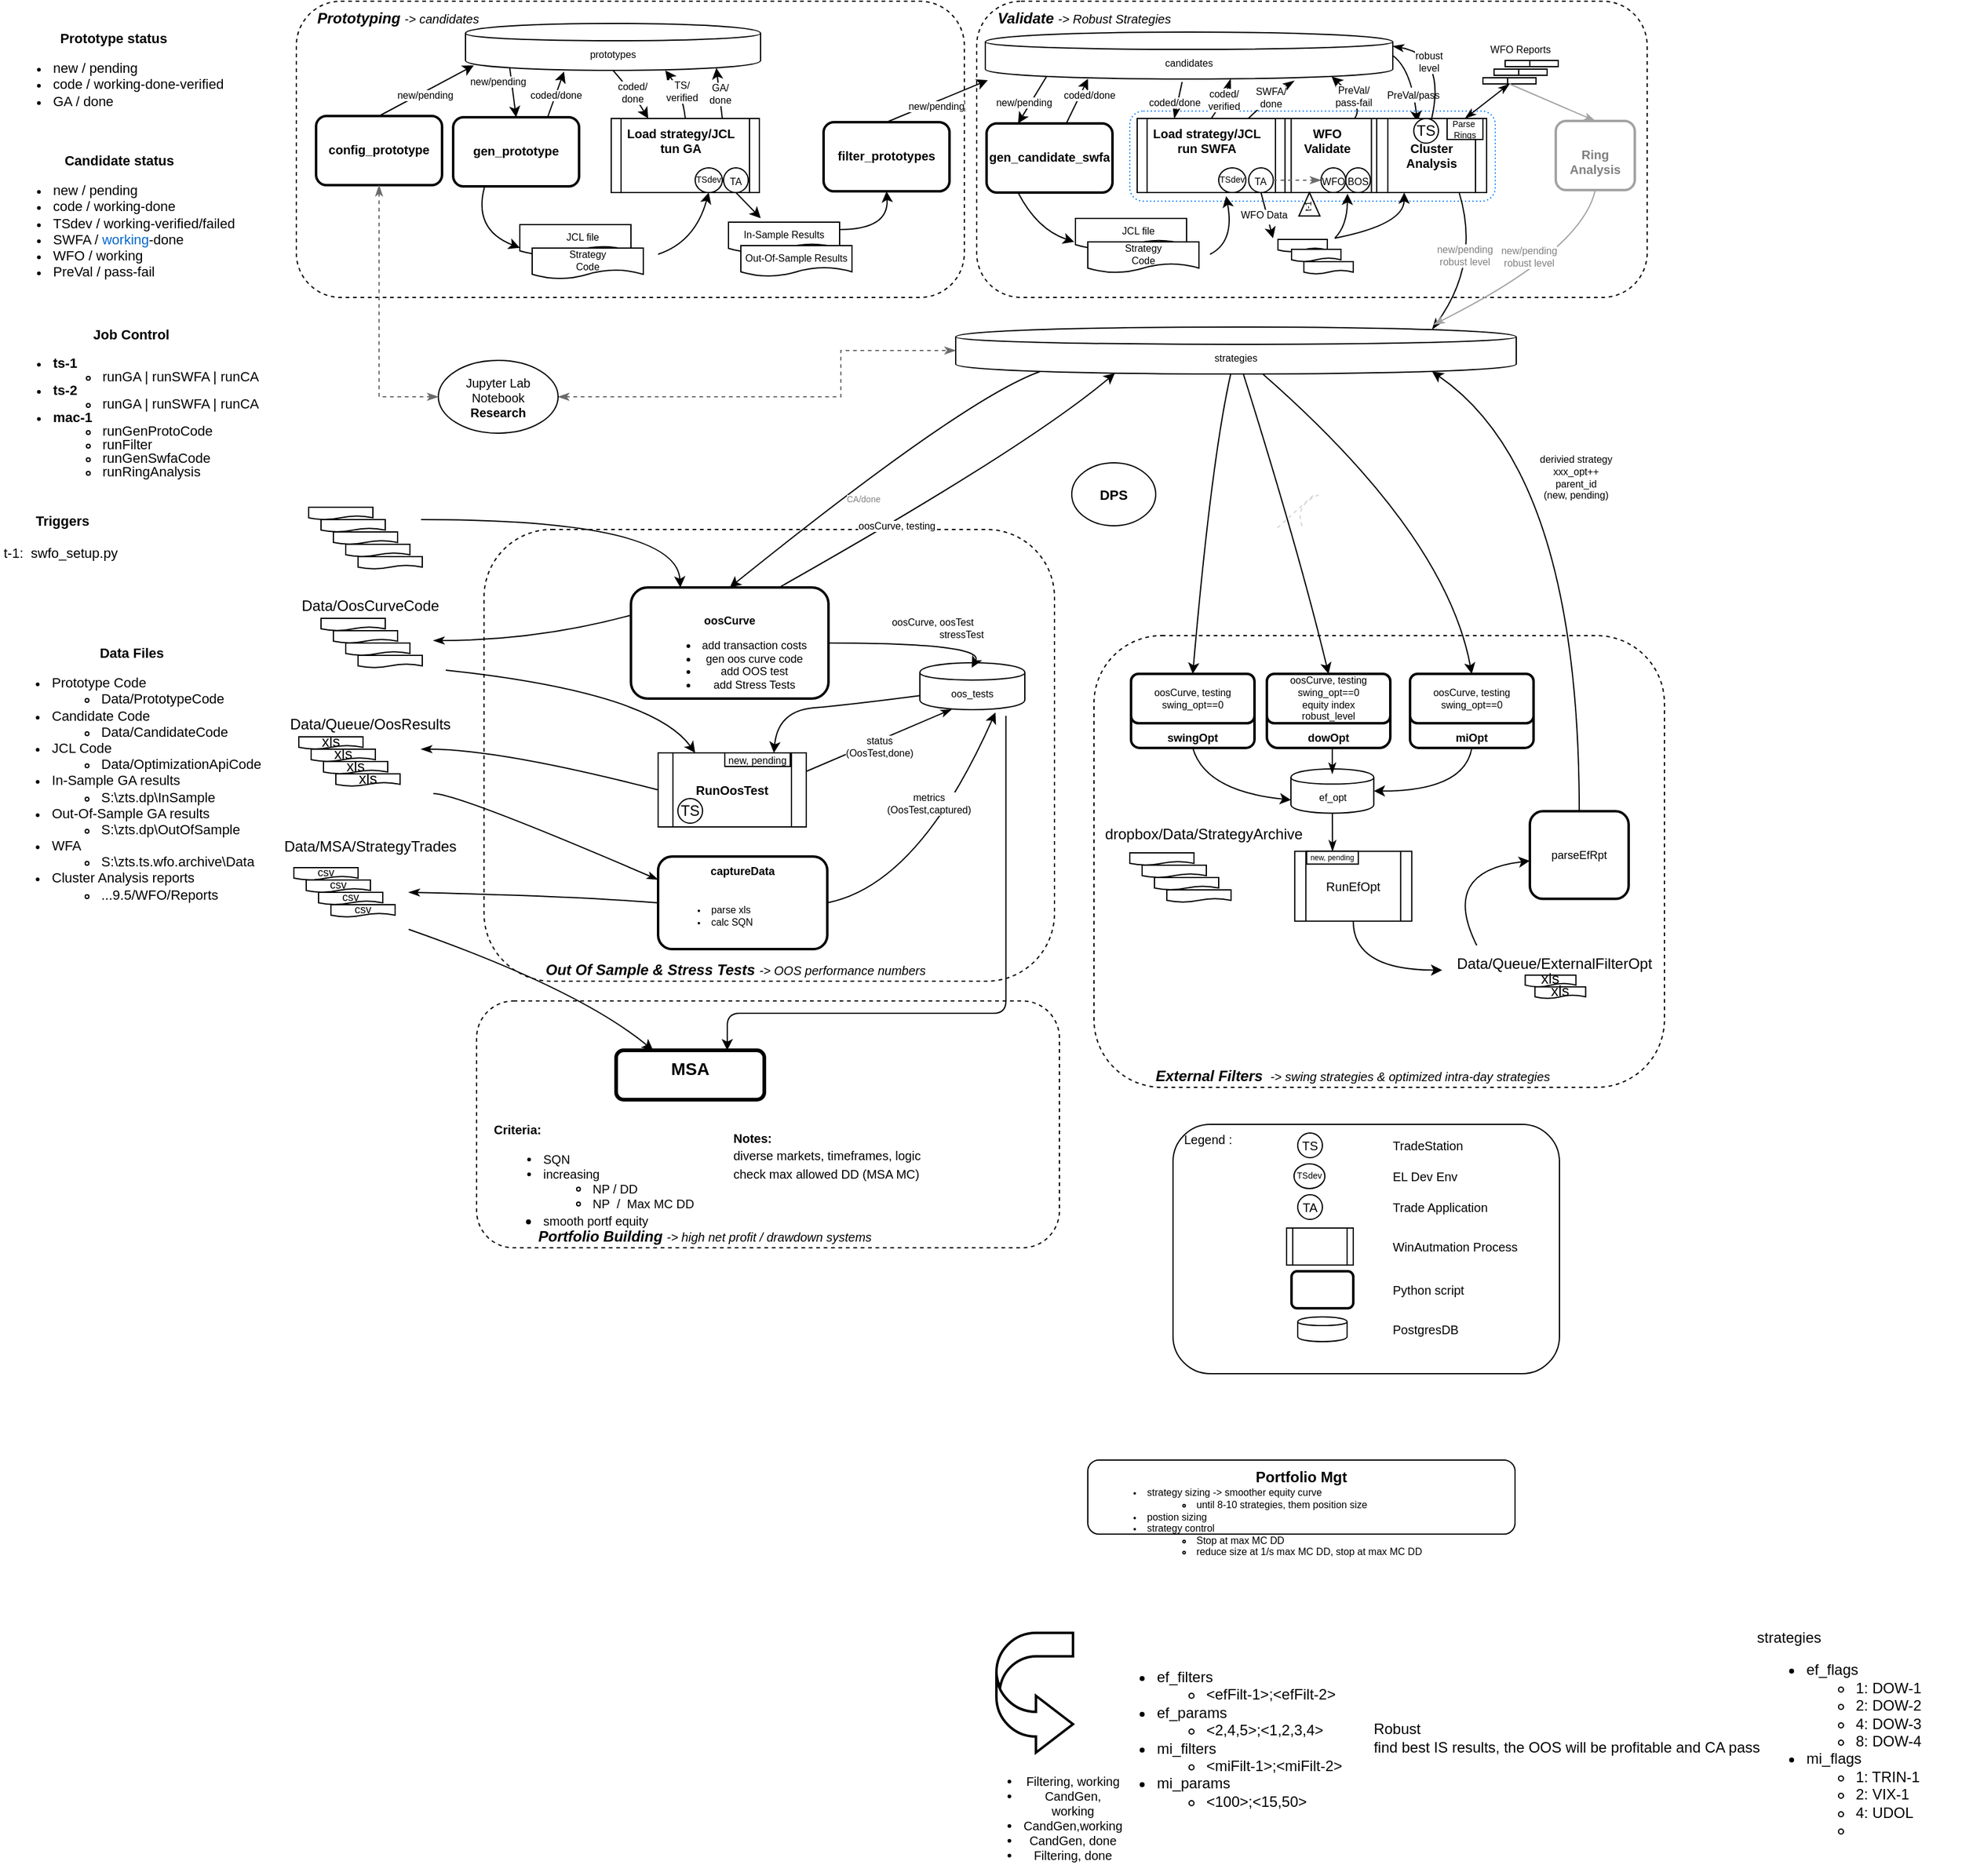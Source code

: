 <mxGraphModel dx="2149" dy="841" grid="1" gridSize="10" guides="1" tooltips="1" connect="1" arrows="1" fold="1" page="1" pageScale="1" pageWidth="1100" pageHeight="850" background="#ffffff"><root><mxCell id="0"/><mxCell id="1" parent="0"/><mxCell id="487" value="" style="rounded=1;whiteSpace=wrap;html=1;fontSize=7;align=center;fillColor=none;dashed=1;dashPattern=1 2;strokeColor=#007FFF;" parent="1" vertex="1"><mxGeometry x="674" y="97" width="296" height="73" as="geometry"/></mxCell><mxCell id="324" value="&lt;div style=&quot;text-align: left&quot;&gt;Validate &lt;span style=&quot;font-weight: normal&quot;&gt;&lt;font style=&quot;font-size: 10px&quot;&gt;-&amp;gt; Robust Strategies&lt;/font&gt;&lt;/span&gt;&lt;/div&gt;" style="rounded=1;whiteSpace=wrap;html=1;dashed=1;verticalAlign=top;align=left;spacingLeft=15;fontStyle=3;fillColor=none;" parent="1" vertex="1"><mxGeometry x="550" y="8" width="543" height="240" as="geometry"/></mxCell><mxCell id="342" value="Legend :" style="rounded=1;whiteSpace=wrap;html=1;fontSize=10;align=left;verticalAlign=top;spacingLeft=7;" parent="1" vertex="1"><mxGeometry x="709" y="918" width="313" height="202" as="geometry"/></mxCell><mxCell id="323" value="&lt;div style=&quot;text-align: left&quot;&gt;Prototyping &lt;span style=&quot;font-weight: normal&quot;&gt;&lt;font style=&quot;font-size: 10px&quot;&gt;-&amp;gt; candidates&lt;/font&gt;&lt;/span&gt;&lt;/div&gt;" style="rounded=1;whiteSpace=wrap;html=1;dashed=1;verticalAlign=top;align=left;spacingLeft=15;fontStyle=3" parent="1" vertex="1"><mxGeometry x="-1" y="8" width="541" height="240" as="geometry"/></mxCell><mxCell id="321" value="&lt;div style=&quot;text-align: left&quot;&gt;Portfolio Building &lt;span style=&quot;font-weight: normal&quot;&gt;&lt;font style=&quot;font-size: 10px&quot;&gt;-&amp;gt; high net profit / drawdown systems&lt;/font&gt;&lt;/span&gt;&lt;/div&gt;" style="rounded=1;whiteSpace=wrap;html=1;dashed=1;verticalAlign=bottom;align=left;spacingLeft=48;fontStyle=3" parent="1" vertex="1"><mxGeometry x="145" y="818" width="472" height="200" as="geometry"/></mxCell><mxCell id="320" value="&lt;div style=&quot;text-align: left&quot;&gt;Out Of Sample &amp;amp; Stress Tests &lt;span style=&quot;font-weight: normal&quot;&gt;&lt;font style=&quot;font-size: 10px&quot;&gt;-&amp;gt; OOS performance numbers&lt;/font&gt;&lt;/span&gt;&lt;/div&gt;" style="rounded=1;whiteSpace=wrap;html=1;dashed=1;verticalAlign=bottom;align=left;spacingLeft=48;fontStyle=3" parent="1" vertex="1"><mxGeometry x="151" y="436" width="462" height="366" as="geometry"/></mxCell><mxCell id="319" value="&lt;div style=&quot;text-align: left&quot;&gt;External Filters&amp;nbsp;&lt;span style=&quot;font-weight: normal&quot;&gt;&lt;font style=&quot;font-size: 10px&quot;&gt; -&amp;gt; swing strategies &amp;amp; optimized intra-day strategies&lt;/font&gt;&lt;/span&gt;&lt;/div&gt;" style="rounded=1;whiteSpace=wrap;html=1;dashed=1;verticalAlign=bottom;align=left;spacingLeft=48;fontStyle=3" parent="1" vertex="1"><mxGeometry x="645" y="522" width="462" height="366" as="geometry"/></mxCell><mxCell id="34" value="" style="curved=1;endArrow=classic;html=1;fontSize=10;verticalAlign=top;labelPosition=center;verticalLabelPosition=bottom;align=center;entryX=0;entryY=0;exitX=1;exitY=0.5;" parent="1" source="386" target="52" edge="1"><mxGeometry width="50" height="50" relative="1" as="geometry"><mxPoint x="1162" y="123" as="sourcePoint"/><mxPoint x="1232" y="253" as="targetPoint"/><Array as="points"><mxPoint x="902" y="63"/></Array></mxGeometry></mxCell><mxCell id="35" value="&lt;font style=&quot;font-size: 8px&quot;&gt;PreVal/pass&lt;/font&gt;" style="text;html=1;resizable=0;points=[];align=right;verticalAlign=bottom;labelBackgroundColor=#ffffff;fontSize=10;labelPosition=left;verticalLabelPosition=top;" parent="34" vertex="1" connectable="0"><mxGeometry x="-0.067" y="11" relative="1" as="geometry"><mxPoint x="11" y="19" as="offset"/></mxGeometry></mxCell><mxCell id="43" value="" style="shape=document;whiteSpace=wrap;html=1;boundedLbl=1;" parent="1" vertex="1"><mxGeometry x="9" y="418" width="52" height="10" as="geometry"/></mxCell><mxCell id="44" value="" style="shape=document;whiteSpace=wrap;html=1;boundedLbl=1;" parent="1" vertex="1"><mxGeometry x="19" y="428" width="52" height="10" as="geometry"/></mxCell><mxCell id="45" value="" style="shape=document;whiteSpace=wrap;html=1;boundedLbl=1;" parent="1" vertex="1"><mxGeometry x="29" y="438" width="52" height="10" as="geometry"/></mxCell><mxCell id="46" value="" style="shape=document;whiteSpace=wrap;html=1;boundedLbl=1;" parent="1" vertex="1"><mxGeometry x="39" y="448" width="52" height="10" as="geometry"/></mxCell><mxCell id="47" value="" style="shape=document;whiteSpace=wrap;html=1;boundedLbl=1;" parent="1" vertex="1"><mxGeometry x="49" y="458" width="52" height="10" as="geometry"/></mxCell><mxCell id="65" value="Data/OosCurveCode" style="text;html=1;strokeColor=none;fillColor=none;align=center;verticalAlign=middle;whiteSpace=wrap;rounded=0;" parent="1" vertex="1"><mxGeometry x="39" y="488" width="40" height="20" as="geometry"/></mxCell><mxCell id="66" value="" style="shape=document;whiteSpace=wrap;html=1;boundedLbl=1;" parent="1" vertex="1"><mxGeometry x="19" y="508" width="52" height="10" as="geometry"/></mxCell><mxCell id="67" value="" style="shape=document;whiteSpace=wrap;html=1;boundedLbl=1;" parent="1" vertex="1"><mxGeometry x="29" y="518" width="52" height="10" as="geometry"/></mxCell><mxCell id="68" value="" style="shape=document;whiteSpace=wrap;html=1;boundedLbl=1;" parent="1" vertex="1"><mxGeometry x="39" y="528" width="52" height="10" as="geometry"/></mxCell><mxCell id="69" value="" style="shape=document;whiteSpace=wrap;html=1;boundedLbl=1;" parent="1" vertex="1"><mxGeometry x="49" y="538" width="52" height="10" as="geometry"/></mxCell><mxCell id="72" value="" style="curved=1;endArrow=none;html=1;fontSize=9;entryX=0;entryY=0.25;startArrow=classicThin;startFill=1;endFill=0;" parent="1" target="477" edge="1"><mxGeometry width="50" height="50" relative="1" as="geometry"><mxPoint x="110" y="526" as="sourcePoint"/><mxPoint x="291.647" y="496.059" as="targetPoint"/><Array as="points"><mxPoint x="194" y="526"/></Array></mxGeometry></mxCell><mxCell id="79" value="&lt;b&gt;RunOosTest&lt;/b&gt;" style="shape=process;whiteSpace=wrap;html=1;fontSize=10;" parent="1" vertex="1"><mxGeometry x="292" y="617" width="120" height="60" as="geometry"/></mxCell><mxCell id="82" value="" style="curved=1;endArrow=classic;html=1;entryX=0.75;entryY=0;exitX=0;exitY=0.7;" parent="1" source="184" target="187" edge="1"><mxGeometry width="50" height="50" relative="1" as="geometry"><mxPoint x="301" y="670" as="sourcePoint"/><mxPoint x="223" y="694" as="targetPoint"/><Array as="points"><mxPoint x="447" y="578"/><mxPoint x="389" y="583"/></Array></mxGeometry></mxCell><mxCell id="83" value="" style="curved=1;endArrow=none;html=1;entryX=1;entryY=0.25;exitX=0.305;exitY=0.99;exitPerimeter=0;endFill=0;startArrow=classicThin;startFill=1;" parent="1" source="184" target="79" edge="1"><mxGeometry width="50" height="50" relative="1" as="geometry"><mxPoint x="249" y="571" as="sourcePoint"/><mxPoint x="385" y="670" as="targetPoint"/><Array as="points"/></mxGeometry></mxCell><mxCell id="85" value="status&lt;div&gt;(OosTest,done)&lt;/div&gt;" style="text;html=1;resizable=0;points=[];align=center;verticalAlign=middle;labelBackgroundColor=#ffffff;fontSize=8;" parent="83" vertex="1" connectable="0"><mxGeometry x="-0.024" y="12" relative="1" as="geometry"><mxPoint x="-6" y="-5" as="offset"/></mxGeometry></mxCell><mxCell id="86" value="Data/Queue/OosResults" style="text;html=1;strokeColor=none;fillColor=none;align=center;verticalAlign=middle;whiteSpace=wrap;rounded=0;" parent="1" vertex="1"><mxGeometry x="39" y="584" width="40" height="20" as="geometry"/></mxCell><mxCell id="87" value="xls" style="shape=document;whiteSpace=wrap;html=1;boundedLbl=1;" parent="1" vertex="1"><mxGeometry x="1" y="604" width="52" height="10" as="geometry"/></mxCell><mxCell id="88" value="xls" style="shape=document;whiteSpace=wrap;html=1;boundedLbl=1;" parent="1" vertex="1"><mxGeometry x="11" y="614" width="52" height="10" as="geometry"/></mxCell><mxCell id="89" value="xls" style="shape=document;whiteSpace=wrap;html=1;boundedLbl=1;" parent="1" vertex="1"><mxGeometry x="21" y="624" width="52" height="10" as="geometry"/></mxCell><mxCell id="90" value="xls" style="shape=document;whiteSpace=wrap;html=1;boundedLbl=1;" parent="1" vertex="1"><mxGeometry x="31" y="634" width="52" height="10" as="geometry"/></mxCell><mxCell id="94" value="" style="curved=1;endArrow=none;html=1;fontSize=9;startArrow=classicThin;startFill=1;endFill=0;entryX=0;entryY=0.5;" parent="1" target="79" edge="1"><mxGeometry width="50" height="50" relative="1" as="geometry"><mxPoint x="100" y="614" as="sourcePoint"/><mxPoint x="394" y="649" as="targetPoint"/><Array as="points"><mxPoint x="164" y="614"/></Array></mxGeometry></mxCell><mxCell id="95" value="&lt;b&gt;captureData&lt;/b&gt;" style="rounded=1;whiteSpace=wrap;html=1;fontSize=9;spacingLeft=0;strokeWidth=2;verticalAlign=top;" parent="1" vertex="1"><mxGeometry x="292" y="701" width="137" height="75" as="geometry"/></mxCell><mxCell id="96" value="Data/MSA/StrategyTrades" style="text;html=1;strokeColor=none;fillColor=none;align=center;verticalAlign=middle;whiteSpace=wrap;rounded=0;" parent="1" vertex="1"><mxGeometry x="39" y="683" width="40" height="20" as="geometry"/></mxCell><mxCell id="97" value="csv" style="shape=document;whiteSpace=wrap;html=1;boundedLbl=1;fontSize=9;" parent="1" vertex="1"><mxGeometry x="-3" y="710" width="52" height="10" as="geometry"/></mxCell><mxCell id="98" value="csv" style="shape=document;whiteSpace=wrap;html=1;boundedLbl=1;fontSize=9;" parent="1" vertex="1"><mxGeometry x="7" y="720" width="52" height="10" as="geometry"/></mxCell><mxCell id="99" value="csv" style="shape=document;whiteSpace=wrap;html=1;boundedLbl=1;fontSize=9;" parent="1" vertex="1"><mxGeometry x="17" y="730" width="52" height="10" as="geometry"/></mxCell><mxCell id="100" value="csv" style="shape=document;whiteSpace=wrap;html=1;boundedLbl=1;fontSize=9;" parent="1" vertex="1"><mxGeometry x="27" y="740" width="52" height="10" as="geometry"/></mxCell><mxCell id="101" value="" style="curved=1;endArrow=none;html=1;fontSize=9;entryX=0;entryY=0.5;startArrow=classicThin;startFill=1;endFill=0;" parent="1" target="95" edge="1"><mxGeometry width="50" height="50" relative="1" as="geometry"><mxPoint x="90" y="730" as="sourcePoint"/><mxPoint x="348" y="872" as="targetPoint"/><Array as="points"><mxPoint x="224" y="733"/></Array></mxGeometry></mxCell><mxCell id="102" value="" style="curved=1;endArrow=classicThin;html=1;fontSize=9;startArrow=none;startFill=0;endFill=1;entryX=0;entryY=0.25;" parent="1" target="95" edge="1"><mxGeometry width="50" height="50" relative="1" as="geometry"><mxPoint x="110" y="650" as="sourcePoint"/><mxPoint x="384" y="723" as="targetPoint"/><Array as="points"><mxPoint x="130" y="650"/></Array></mxGeometry></mxCell><mxCell id="103" value="" style="curved=1;endArrow=classic;html=1;entryX=0.72;entryY=1.06;exitX=1;exitY=0.5;entryPerimeter=0;" parent="1" source="95" target="184" edge="1"><mxGeometry width="50" height="50" relative="1" as="geometry"><mxPoint x="421" y="774" as="sourcePoint"/><mxPoint x="404" y="650" as="targetPoint"/><Array as="points"><mxPoint x="503" y="724"/></Array></mxGeometry></mxCell><mxCell id="104" value="metrics&lt;div&gt;(OosTest,captured)&lt;/div&gt;" style="text;html=1;resizable=0;points=[];align=center;verticalAlign=middle;labelBackgroundColor=#ffffff;fontSize=8;" parent="103" vertex="1" connectable="0"><mxGeometry x="-0.024" y="12" relative="1" as="geometry"><mxPoint x="4" y="-28" as="offset"/></mxGeometry></mxCell><mxCell id="118" value="" style="curved=1;endArrow=classic;html=1;fontSize=8;exitX=0.25;exitY=1;" parent="1" source="391" edge="1"><mxGeometry width="50" height="50" relative="1" as="geometry"><mxPoint x="681" y="162" as="sourcePoint"/><mxPoint x="629" y="203" as="targetPoint"/><Array as="points"><mxPoint x="599" y="193"/></Array></mxGeometry></mxCell><mxCell id="119" value="" style="curved=1;endArrow=classic;html=1;fontSize=8;entryX=0.5;entryY=1;" parent="1" edge="1"><mxGeometry width="50" height="50" relative="1" as="geometry"><mxPoint x="739" y="213" as="sourcePoint"/><mxPoint x="752" y="166" as="targetPoint"/><Array as="points"><mxPoint x="759" y="203"/></Array></mxGeometry></mxCell><mxCell id="157" value="&lt;ul&gt;&lt;li&gt;Filtering, working&lt;/li&gt;&lt;li&gt;CandGen, working&lt;/li&gt;&lt;li&gt;CandGen,working&lt;/li&gt;&lt;li&gt;CandGen, done&lt;/li&gt;&lt;li&gt;Filtering, done&lt;/li&gt;&lt;/ul&gt;" style="text;html=1;strokeColor=none;fillColor=none;align=center;verticalAlign=middle;whiteSpace=wrap;rounded=0;fontSize=10;" parent="1" vertex="1"><mxGeometry x="588" y="1470" width="40" height="20" as="geometry"/></mxCell><mxCell id="170" value="prototypes" style="shape=cylinder;whiteSpace=wrap;html=1;boundedLbl=1;labelBackgroundColor=none;fontSize=8;" parent="1" vertex="1"><mxGeometry x="136" y="26" width="239" height="38" as="geometry"/></mxCell><mxCell id="176" value="" style="curved=1;endArrow=classic;html=1;fontSize=8;exitX=0.15;exitY=0.95;entryX=0.5;entryY=0;exitPerimeter=0;" parent="1" source="460" target="477" edge="1"><mxGeometry width="50" height="50" relative="1" as="geometry"><mxPoint x="1068" y="441" as="sourcePoint"/><mxPoint x="368.118" y="474.882" as="targetPoint"/><Array as="points"><mxPoint x="540" y="330"/></Array></mxGeometry></mxCell><mxCell id="466" value="CA/done" style="text;html=1;resizable=0;points=[];align=center;verticalAlign=middle;labelBackgroundColor=#ffffff;fontSize=7;fontColor=#808080;spacingLeft=-29;" parent="176" vertex="1" connectable="0"><mxGeometry x="0.091" y="21" relative="1" as="geometry"><mxPoint as="offset"/></mxGeometry></mxCell><mxCell id="184" value="oos_tests" style="shape=cylinder;whiteSpace=wrap;html=1;boundedLbl=1;labelBackgroundColor=none;fontSize=8;" parent="1" vertex="1"><mxGeometry x="504" y="544" width="85" height="38" as="geometry"/></mxCell><mxCell id="185" value="" style="curved=1;endArrow=classic;html=1;fontSize=8;exitX=0.75;exitY=0;entryX=0.284;entryY=0.983;entryPerimeter=0;" parent="1" source="477" target="460" edge="1"><mxGeometry width="50" height="50" relative="1" as="geometry"><mxPoint x="405.765" y="474.882" as="sourcePoint"/><mxPoint x="967" y="567" as="targetPoint"/><Array as="points"><mxPoint x="590" y="370"/></Array></mxGeometry></mxCell><mxCell id="245" value="oosCurve, testing" style="text;html=1;resizable=0;points=[];align=center;verticalAlign=middle;labelBackgroundColor=#ffffff;fontSize=8;" parent="185" vertex="1" connectable="0"><mxGeometry x="-0.207" y="-4" relative="1" as="geometry"><mxPoint x="-19" y="9" as="offset"/></mxGeometry></mxCell><mxCell id="187" value="new, pending" style="rounded=0;whiteSpace=wrap;html=1;fontSize=8;" parent="1" vertex="1"><mxGeometry x="346" y="617" width="53" height="11" as="geometry"/></mxCell><mxCell id="211" value="" style="curved=1;endArrow=classic;html=1;entryX=0.25;entryY=0;" parent="1" target="477" edge="1"><mxGeometry width="50" height="50" relative="1" as="geometry"><mxPoint x="100" y="428" as="sourcePoint"/><mxPoint x="315.176" y="470.176" as="targetPoint"/><Array as="points"><mxPoint x="307" y="428"/></Array></mxGeometry></mxCell><mxCell id="212" value="MSA" style="rounded=1;whiteSpace=wrap;html=1;strokeWidth=3;fontStyle=1;fontSize=14;verticalAlign=top;" parent="1" vertex="1"><mxGeometry x="258" y="858" width="120" height="40" as="geometry"/></mxCell><mxCell id="213" value="" style="curved=1;endArrow=classic;html=1;fontSize=14;entryX=0.25;entryY=0;" parent="1" target="212" edge="1"><mxGeometry width="50" height="50" relative="1" as="geometry"><mxPoint x="90" y="760" as="sourcePoint"/><mxPoint x="267" y="758" as="targetPoint"/><Array as="points"><mxPoint x="227" y="808"/></Array></mxGeometry></mxCell><mxCell id="214" value="" style="edgeStyle=elbowEdgeStyle;elbow=vertical;endArrow=classic;html=1;fontSize=14;exitX=0.82;exitY=1.132;exitPerimeter=0;entryX=0.75;entryY=0;" parent="1" source="184" target="212" edge="1"><mxGeometry width="50" height="50" relative="1" as="geometry"><mxPoint x="377" y="808" as="sourcePoint"/><mxPoint x="427" y="758" as="targetPoint"/><Array as="points"><mxPoint x="467" y="828"/></Array></mxGeometry></mxCell><mxCell id="215" value="" style="shape=mxgraph.arrows.u_turn_right_arrow;whiteSpace=wrap;html=1;fillColor=#ffffff;strokeColor=#000000;strokeWidth=2;fontSize=14;" parent="1" vertex="1"><mxGeometry x="566" y="1330" width="62" height="97" as="geometry"/></mxCell><mxCell id="227" value="" style="group" parent="1" vertex="1" connectable="0"><mxGeometry x="827.263" y="761.004" width="64.737" height="56.584" as="geometry"/></mxCell><mxCell id="243" value="" style="curved=1;endArrow=classic;html=1;entryX=0.25;entryY=0;" parent="1" target="79" edge="1"><mxGeometry width="50" height="50" relative="1" as="geometry"><mxPoint x="120" y="550" as="sourcePoint"/><mxPoint x="287" y="628" as="targetPoint"/><Array as="points"><mxPoint x="287" y="568"/></Array></mxGeometry></mxCell><mxCell id="246" value="oosCurve, oosTest&lt;div&gt;&amp;nbsp; &amp;nbsp; &amp;nbsp; &amp;nbsp; &amp;nbsp; &amp;nbsp; &amp;nbsp; &amp;nbsp; &amp;nbsp; &amp;nbsp; &amp;nbsp;stressTest&lt;/div&gt;" style="curved=1;endArrow=classic;html=1;fontSize=8;entryX=0.5;entryY=0;exitX=1;exitY=0.5;" parent="1" source="477" edge="1"><mxGeometry x="0.115" y="12" width="50" height="50" relative="1" as="geometry"><mxPoint x="443.412" y="518.412" as="sourcePoint"/><mxPoint x="546" y="548" as="targetPoint"/><Array as="points"><mxPoint x="557" y="528"/></Array><mxPoint as="offset"/></mxGeometry></mxCell><mxCell id="251" value="" style="curved=1;endArrow=none;html=1;fontSize=8;dashed=1;endFill=0;strokeColor=#D6D6D6;entryX=1;entryY=0.3;exitX=0.5;exitY=1;" parent="1" edge="1"><mxGeometry width="50" height="50" relative="1" as="geometry"><mxPoint x="793.667" y="434.667" as="sourcePoint"/><mxPoint x="823" y="408" as="targetPoint"/><Array as="points"/></mxGeometry></mxCell><mxCell id="252" value="" style="curved=1;endArrow=none;html=1;fontSize=8;dashed=1;endFill=0;strokeColor=#D6D6D6;exitX=0.85;exitY=0.95;exitPerimeter=0;" parent="1" edge="1"><mxGeometry width="50" height="50" relative="1" as="geometry"><mxPoint x="813.667" y="433.333" as="sourcePoint"/><mxPoint x="827" y="408" as="targetPoint"/><Array as="points"><mxPoint x="807" y="416"/></Array></mxGeometry></mxCell><mxCell id="257" value="TS" style="ellipse;whiteSpace=wrap;html=1;aspect=fixed;" parent="1" vertex="1"><mxGeometry x="308" y="654" width="20" height="20" as="geometry"/></mxCell><mxCell id="258" value="strategies&lt;div&gt;&lt;ul&gt;&lt;li&gt;ef_flags&lt;/li&gt;&lt;ul&gt;&lt;li&gt;1: DOW-1&lt;/li&gt;&lt;li&gt;2: DOW-2&lt;/li&gt;&lt;li&gt;4: DOW-3&lt;/li&gt;&lt;li&gt;8: DOW-4&lt;/li&gt;&lt;/ul&gt;&lt;li&gt;mi_flags&lt;/li&gt;&lt;ul&gt;&lt;li&gt;1: TRIN-1&lt;/li&gt;&lt;li&gt;2: VIX-1&lt;/li&gt;&lt;li&gt;4: UDOL&lt;/li&gt;&lt;li&gt;&lt;br&gt;&lt;/li&gt;&lt;/ul&gt;&lt;/ul&gt;&lt;/div&gt;" style="text;html=1;strokeColor=none;fillColor=none;align=left;verticalAlign=top;whiteSpace=wrap;rounded=0;" parent="1" vertex="1"><mxGeometry x="1180" y="1320" width="167" height="150" as="geometry"/></mxCell><mxCell id="259" value="&lt;ul&gt;&lt;li&gt;ef_filters&lt;br&gt;&lt;/li&gt;&lt;ul&gt;&lt;li&gt;&amp;lt;efFilt-1&amp;gt;;&amp;lt;efFilt-2&amp;gt;&lt;br&gt;&lt;/li&gt;&lt;/ul&gt;&lt;li&gt;ef_params&lt;/li&gt;&lt;ul&gt;&lt;li&gt;&amp;lt;2,4,5&amp;gt;;&amp;lt;1,2,3,4&amp;gt;&lt;/li&gt;&lt;/ul&gt;&lt;li&gt;mi_filters&lt;/li&gt;&lt;ul&gt;&lt;li&gt;&amp;lt;miFilt-1&amp;gt;;&amp;lt;miFilt-2&amp;gt;&lt;/li&gt;&lt;/ul&gt;&lt;li&gt;mi_params&lt;/li&gt;&lt;ul&gt;&lt;li&gt;&amp;lt;100&amp;gt;;&amp;lt;15,50&amp;gt;&lt;/li&gt;&lt;/ul&gt;&lt;/ul&gt;" style="text;html=1;strokeColor=none;fillColor=none;align=left;verticalAlign=top;whiteSpace=wrap;rounded=0;" parent="1" vertex="1"><mxGeometry x="654" y="1340" width="200" height="150" as="geometry"/></mxCell><mxCell id="260" value="&lt;div style=&quot;text-align: left&quot;&gt;&lt;span&gt;Robust&lt;/span&gt;&lt;/div&gt;&lt;div style=&quot;text-align: left&quot;&gt;&lt;span&gt;find best IS results, the OOS will be profitable and CA pass&lt;/span&gt;&lt;/div&gt;" style="text;html=1;strokeColor=none;fillColor=none;align=center;verticalAlign=middle;whiteSpace=wrap;rounded=0;" parent="1" vertex="1"><mxGeometry x="850" y="1369" width="356" height="91" as="geometry"/></mxCell><mxCell id="284" value="&lt;font style=&quot;font-size: 8px&quot;&gt;robust&lt;/font&gt;&lt;div style=&quot;font-size: 8px&quot;&gt;&lt;font style=&quot;font-size: 8px&quot;&gt;level&lt;/font&gt;&lt;/div&gt;" style="curved=1;endArrow=classicThin;html=1;fontSize=10;exitX=0.5;exitY=0;endFill=1;entryX=1;entryY=0.3;spacingLeft=-26;" parent="1" source="31" target="386" edge="1"><mxGeometry width="50" height="50" relative="1" as="geometry"><mxPoint x="1252" y="233" as="sourcePoint"/><mxPoint x="1312" y="163" as="targetPoint"/><Array as="points"><mxPoint x="930" y="52"/></Array></mxGeometry></mxCell><mxCell id="285" value="" style="curved=1;endArrow=none;html=1;fontSize=10;exitX=0.85;exitY=0.05;endFill=0;entryX=0.75;entryY=1;exitPerimeter=0;startArrow=classicThin;startFill=1;" parent="1" source="460" target="31" edge="1"><mxGeometry width="50" height="50" relative="1" as="geometry"><mxPoint x="1218" y="262" as="sourcePoint"/><mxPoint x="1375" y="161" as="targetPoint"/><Array as="points"><mxPoint x="958" y="220"/></Array></mxGeometry></mxCell><mxCell id="463" value="&lt;font style=&quot;font-size: 8px&quot;&gt;new/pending&lt;/font&gt;&lt;div style=&quot;font-size: 8px&quot;&gt;&lt;font style=&quot;font-size: 8px&quot;&gt;robust level&lt;/font&gt;&lt;/div&gt;" style="text;html=1;resizable=0;points=[];align=center;verticalAlign=middle;labelBackgroundColor=#ffffff;fontSize=7;fontColor=#808080;" parent="285" vertex="1" connectable="0"><mxGeometry x="0.011" y="15" relative="1" as="geometry"><mxPoint as="offset"/></mxGeometry></mxCell><mxCell id="290" value="dowOpt" style="rounded=1;whiteSpace=wrap;html=1;fontSize=9;spacingLeft=0;strokeWidth=2;verticalAlign=bottom;labelBorderColor=none;fontStyle=1" parent="1" vertex="1"><mxGeometry x="785" y="553" width="100" height="60" as="geometry"/></mxCell><mxCell id="292" value="ef_opt" style="shape=cylinder;whiteSpace=wrap;html=1;boundedLbl=1;labelBackgroundColor=none;fontSize=8;" parent="1" vertex="1"><mxGeometry x="804.526" y="630" width="67.105" height="35.836" as="geometry"/></mxCell><mxCell id="293" value="" style="curved=1;endArrow=none;html=1;fontSize=8;exitX=0.5;exitY=0;entryX=0.5;entryY=1;endFill=0;startArrow=classicThin;startFill=1;" parent="1" source="295" target="292" edge="1"><mxGeometry width="50" height="50" relative="1" as="geometry"><mxPoint x="915.684" y="741.769" as="sourcePoint"/><mxPoint x="955.158" y="694.616" as="targetPoint"/><Array as="points"/></mxGeometry></mxCell><mxCell id="294" value="RunEfOpt" style="shape=process;whiteSpace=wrap;html=1;fontSize=10;" parent="1" vertex="1"><mxGeometry x="807.632" y="696.754" width="94.737" height="56.584" as="geometry"/></mxCell><mxCell id="295" value="new, pending" style="rounded=0;whiteSpace=wrap;html=1;fontSize=6;" parent="1" vertex="1"><mxGeometry x="817.263" y="696.754" width="41.842" height="10.374" as="geometry"/></mxCell><mxCell id="296" value="" style="curved=1;endArrow=classic;html=1;fontSize=8;exitX=0.5;exitY=1;" parent="1" source="294" edge="1"><mxGeometry width="50" height="50" relative="1" as="geometry"><mxPoint x="686.737" y="977.534" as="sourcePoint"/><mxPoint x="927" y="793" as="targetPoint"/><Array as="points"><mxPoint x="855" y="793"/></Array></mxGeometry></mxCell><mxCell id="297" value="Data/Queue/ExternalFilterOpt" style="text;html=1;strokeColor=none;fillColor=none;align=center;verticalAlign=middle;whiteSpace=wrap;rounded=0;" parent="1" vertex="1"><mxGeometry x="963" y="778.302" width="110" height="19" as="geometry"/></mxCell><mxCell id="298" value="xls" style="shape=document;whiteSpace=wrap;html=1;boundedLbl=1;" parent="1" vertex="1"><mxGeometry x="994.263" y="797.167" width="41.053" height="9.431" as="geometry"/></mxCell><mxCell id="299" value="xls" style="shape=document;whiteSpace=wrap;html=1;boundedLbl=1;" parent="1" vertex="1"><mxGeometry x="1002.158" y="806.598" width="41.053" height="9.431" as="geometry"/></mxCell><mxCell id="300" value="" style="curved=1;endArrow=classic;html=1;fontSize=8;" parent="1" target="301" edge="1"><mxGeometry width="50" height="50" relative="1" as="geometry"><mxPoint x="955" y="773" as="sourcePoint"/><mxPoint x="1082" y="750" as="targetPoint"/><Array as="points"><mxPoint x="925" y="713"/></Array></mxGeometry></mxCell><mxCell id="301" value="parseEfRpt" style="rounded=1;whiteSpace=wrap;html=1;fontSize=9;spacingLeft=0;strokeWidth=2;" parent="1" vertex="1"><mxGeometry x="998" y="664.302" width="80" height="71" as="geometry"/></mxCell><mxCell id="289" value="oosCurve, testing&lt;div&gt;swing_opt==0&lt;/div&gt;&lt;div&gt;equity index&lt;/div&gt;&lt;div&gt;robust_level&lt;/div&gt;" style="rounded=1;whiteSpace=wrap;html=1;fontSize=8;strokeWidth=2;" parent="1" vertex="1"><mxGeometry x="785" y="553" width="100" height="40" as="geometry"/></mxCell><mxCell id="302" value="miOpt" style="rounded=1;whiteSpace=wrap;html=1;fontSize=9;spacingLeft=0;strokeWidth=2;verticalAlign=bottom;labelBorderColor=none;fontStyle=1" parent="1" vertex="1"><mxGeometry x="901" y="567" width="100" height="46" as="geometry"/></mxCell><mxCell id="303" value="oosCurve, testing&lt;div&gt;swing_opt==0&lt;/div&gt;" style="rounded=1;whiteSpace=wrap;html=1;fontSize=8;strokeWidth=2;" parent="1" vertex="1"><mxGeometry x="901" y="553" width="100" height="40" as="geometry"/></mxCell><mxCell id="304" value="swingOpt" style="rounded=1;whiteSpace=wrap;html=1;fontSize=9;spacingLeft=0;strokeWidth=2;verticalAlign=bottom;labelBorderColor=none;fontStyle=1" parent="1" vertex="1"><mxGeometry x="675" y="567" width="100" height="46" as="geometry"/></mxCell><mxCell id="305" value="oosCurve, testing&lt;div&gt;swing_opt==0&lt;/div&gt;" style="rounded=1;whiteSpace=wrap;html=1;fontSize=8;strokeWidth=2;" parent="1" vertex="1"><mxGeometry x="675" y="553" width="100" height="40" as="geometry"/></mxCell><mxCell id="308" value="" style="curved=1;endArrow=classic;html=1;fontSize=8;exitX=0.5;exitY=1;entryX=0;entryY=0.7;" parent="1" source="304" target="292" edge="1"><mxGeometry width="50" height="50" relative="1" as="geometry"><mxPoint x="705" y="634" as="sourcePoint"/><mxPoint x="815" y="674" as="targetPoint"/><Array as="points"><mxPoint x="735" y="648"/></Array></mxGeometry></mxCell><mxCell id="309" value="" style="curved=1;endArrow=classic;html=1;fontSize=8;exitX=0.5;exitY=1;entryX=1;entryY=0.5;" parent="1" source="302" target="292" edge="1"><mxGeometry width="50" height="50" relative="1" as="geometry"><mxPoint x="1075" y="613" as="sourcePoint"/><mxPoint x="1154" y="655" as="targetPoint"/><Array as="points"><mxPoint x="945" y="648"/></Array></mxGeometry></mxCell><mxCell id="311" value="" style="curved=1;endArrow=none;html=1;fontSize=8;endFill=0;startArrow=classicThin;startFill=1;" parent="1" edge="1"><mxGeometry width="50" height="50" relative="1" as="geometry"><mxPoint x="838" y="634" as="sourcePoint"/><mxPoint x="838" y="613" as="targetPoint"/><Array as="points"/></mxGeometry></mxCell><mxCell id="314" value="" style="curved=1;endArrow=classic;html=1;fontSize=6;entryX=0.5;entryY=0;" parent="1" source="460" target="303" edge="1"><mxGeometry width="50" height="50" relative="1" as="geometry"><mxPoint x="1105" y="532" as="sourcePoint"/><mxPoint x="1365" y="582" as="targetPoint"/><Array as="points"><mxPoint x="930" y="440"/></Array></mxGeometry></mxCell><mxCell id="315" value="" style="curved=1;endArrow=classic;html=1;fontSize=6;entryX=0.5;entryY=0;" parent="1" source="460" target="289" edge="1"><mxGeometry width="50" height="50" relative="1" as="geometry"><mxPoint x="1211" y="487" as="sourcePoint"/><mxPoint x="1245" y="572" as="targetPoint"/><Array as="points"><mxPoint x="810" y="450"/></Array></mxGeometry></mxCell><mxCell id="316" value="" style="curved=1;endArrow=classic;html=1;fontSize=6;entryX=0.5;entryY=0;" parent="1" source="460" target="305" edge="1"><mxGeometry width="50" height="50" relative="1" as="geometry"><mxPoint x="1100" y="532" as="sourcePoint"/><mxPoint x="1160" y="592" as="targetPoint"/><Array as="points"><mxPoint x="740" y="380"/></Array></mxGeometry></mxCell><mxCell id="317" value="" style="curved=1;endArrow=classic;html=1;fontSize=6;exitX=0.5;exitY=0;entryX=0.85;entryY=0.95;entryPerimeter=0;" parent="1" source="301" target="460" edge="1"><mxGeometry width="50" height="50" relative="1" as="geometry"><mxPoint x="1457" y="497" as="sourcePoint"/><mxPoint x="1495" y="210" as="targetPoint"/><Array as="points"><mxPoint x="1038" y="390"/></Array></mxGeometry></mxCell><mxCell id="318" value="&lt;font style=&quot;font-size: 8px&quot;&gt;derivied strategy&lt;/font&gt;&lt;div style=&quot;font-size: 8px&quot;&gt;&lt;font style=&quot;font-size: 8px&quot;&gt;xxx_opt++&lt;/font&gt;&lt;/div&gt;&lt;div style=&quot;font-size: 8px&quot;&gt;&lt;font style=&quot;font-size: 8px&quot;&gt;parent_id&lt;/font&gt;&lt;/div&gt;&lt;div style=&quot;font-size: 8px&quot;&gt;&lt;font style=&quot;font-size: 8px&quot;&gt;(new, pending)&lt;/font&gt;&lt;/div&gt;" style="text;html=1;resizable=0;points=[];align=center;verticalAlign=middle;labelBackgroundColor=#ffffff;fontSize=6;" parent="317" vertex="1" connectable="0"><mxGeometry x="0.18" y="-10" relative="1" as="geometry"><mxPoint x="-13" y="-24" as="offset"/></mxGeometry></mxCell><mxCell id="332" value="TS" style="ellipse;whiteSpace=wrap;html=1;aspect=fixed;verticalAlign=middle;fontSize=10;" parent="1" vertex="1"><mxGeometry x="810" y="925" width="20" height="20" as="geometry"/></mxCell><mxCell id="333" value="" style="shape=process;whiteSpace=wrap;html=1;fontSize=10;" parent="1" vertex="1"><mxGeometry x="801" y="1002" width="54" height="30" as="geometry"/></mxCell><mxCell id="334" value="" style="rounded=1;whiteSpace=wrap;html=1;fontSize=9;spacingLeft=0;strokeWidth=2;" parent="1" vertex="1"><mxGeometry x="805" y="1037" width="50" height="30" as="geometry"/></mxCell><mxCell id="335" value="" style="shape=cylinder;whiteSpace=wrap;html=1;boundedLbl=1;labelBackgroundColor=none;fontSize=8;" parent="1" vertex="1"><mxGeometry x="810" y="1074" width="40" height="20" as="geometry"/></mxCell><mxCell id="336" value="TradeStation" style="text;html=1;strokeColor=none;fillColor=none;align=left;verticalAlign=middle;whiteSpace=wrap;rounded=0;fontSize=10;" parent="1" vertex="1"><mxGeometry x="885" y="925" width="40" height="20" as="geometry"/></mxCell><mxCell id="339" value="WinAutmation Process" style="text;html=1;strokeColor=none;fillColor=none;align=left;verticalAlign=middle;whiteSpace=wrap;rounded=0;fontSize=10;" parent="1" vertex="1"><mxGeometry x="885" y="1007" width="130" height="20" as="geometry"/></mxCell><mxCell id="340" value="Python script" style="text;html=1;strokeColor=none;fillColor=none;align=left;verticalAlign=middle;whiteSpace=wrap;rounded=0;fontSize=10;" parent="1" vertex="1"><mxGeometry x="885" y="1042" width="130" height="20" as="geometry"/></mxCell><mxCell id="341" value="PostgresDB" style="text;html=1;strokeColor=none;fillColor=none;align=left;verticalAlign=middle;whiteSpace=wrap;rounded=0;fontSize=10;" parent="1" vertex="1"><mxGeometry x="885" y="1074" width="130" height="20" as="geometry"/></mxCell><mxCell id="465" value="" style="edgeStyle=orthogonalEdgeStyle;rounded=0;html=1;dashed=1;startArrow=classicThin;startFill=1;endArrow=classicThin;endFill=1;jettySize=auto;orthogonalLoop=1;strokeColor=#6B6B6B;fontSize=7;fontColor=#808080;entryX=0;entryY=0.5;exitX=1;exitY=0.5;" parent="1" source="343" target="460" edge="1"><mxGeometry relative="1" as="geometry"><mxPoint x="1180.5" y="253" as="targetPoint"/><Array as="points"><mxPoint x="440" y="329"/><mxPoint x="440" y="291"/></Array></mxGeometry></mxCell><mxCell id="343" value="&lt;div style=&quot;text-align: center&quot;&gt;&lt;span&gt;Jupyter Lab&lt;/span&gt;&lt;/div&gt;&lt;div style=&quot;text-align: center&quot;&gt;Notebook&lt;/div&gt;&lt;div style=&quot;text-align: center&quot;&gt;&lt;b&gt;Research&lt;/b&gt;&lt;/div&gt;" style="ellipse;whiteSpace=wrap;html=1;rounded=1;fontSize=10;align=center;" parent="1" vertex="1"><mxGeometry x="114" y="299" width="97" height="59" as="geometry"/></mxCell><mxCell id="345" value="&lt;span style=&quot;font-size: 10px&quot;&gt;&lt;b&gt;Criteria:&lt;/b&gt;&lt;/span&gt;&lt;br&gt;&lt;ul&gt;&lt;li style=&quot;font-size: 10px&quot;&gt;SQN&lt;br style=&quot;font-size: 10px&quot;&gt;&lt;/li&gt;&lt;li style=&quot;font-size: 10px&quot;&gt;increasing&lt;/li&gt;&lt;ul style=&quot;font-size: 10px&quot;&gt;&lt;li style=&quot;font-size: 10px&quot;&gt;NP / DD&lt;/li&gt;&lt;li style=&quot;font-size: 10px&quot;&gt;NP&amp;nbsp; /&amp;nbsp; Max MC DD&lt;/li&gt;&lt;/ul&gt;&lt;li&gt;&lt;span style=&quot;font-size: 10px&quot;&gt;smooth portf equity&lt;/span&gt;&lt;/li&gt;&lt;/ul&gt;" style="text;html=1;strokeColor=none;fillColor=none;align=left;verticalAlign=top;whiteSpace=wrap;rounded=0;" parent="1" vertex="1"><mxGeometry x="157" y="908" width="190" height="90" as="geometry"/></mxCell><mxCell id="346" value="&lt;ul style=&quot;font-size: 8px&quot;&gt;&lt;li&gt;parse xls&lt;/li&gt;&lt;li&gt;calc SQN&lt;/li&gt;&lt;/ul&gt;" style="text;html=1;strokeColor=none;fillColor=none;align=left;verticalAlign=top;whiteSpace=wrap;rounded=0;" parent="1" vertex="1"><mxGeometry x="293" y="725" width="134" height="53" as="geometry"/></mxCell><mxCell id="347" value="&lt;div style=&quot;text-align: center&quot;&gt;&lt;b&gt;Portfolio Mgt&lt;/b&gt;&lt;/div&gt;" style="rounded=1;whiteSpace=wrap;html=1;align=center;verticalAlign=top;" parent="1" vertex="1"><mxGeometry x="640" y="1190" width="346" height="60" as="geometry"/></mxCell><mxCell id="348" value="&lt;ul style=&quot;font-size: 8px&quot;&gt;&lt;li&gt;strategy sizing -&amp;gt; smoother equity curve&lt;/li&gt;&lt;ul&gt;&lt;li&gt;until 8-10 strategies, them position size&lt;/li&gt;&lt;/ul&gt;&lt;li&gt;postion sizing&lt;/li&gt;&lt;li&gt;strategy control&lt;/li&gt;&lt;ul&gt;&lt;li&gt;Stop at max MC DD&lt;/li&gt;&lt;li&gt;reduce size at 1/s max MC DD, stop at max MC DD&lt;/li&gt;&lt;/ul&gt;&lt;/ul&gt;" style="text;html=1;strokeColor=none;fillColor=none;align=left;verticalAlign=bottom;whiteSpace=wrap;rounded=0;" parent="1" vertex="1"><mxGeometry x="646" y="1210" width="290" height="70" as="geometry"/></mxCell><mxCell id="349" value="&lt;span style=&quot;font-size: 10px&quot;&gt;&lt;b&gt;Notes:&lt;/b&gt;&lt;/span&gt;&lt;div&gt;&lt;span style=&quot;font-size: 10px&quot;&gt;diverse markets, timeframes, logic&lt;/span&gt;&lt;/div&gt;&lt;div&gt;&lt;span style=&quot;font-size: 10px&quot;&gt;check max allowed DD (MSA MC)&lt;/span&gt;&lt;/div&gt;" style="text;html=1;strokeColor=none;fillColor=none;align=left;verticalAlign=top;whiteSpace=wrap;rounded=0;" parent="1" vertex="1"><mxGeometry x="351" y="915" width="246" height="70" as="geometry"/></mxCell><mxCell id="350" value="&lt;div style=&quot;text-align: left&quot;&gt;&lt;span&gt;dropbox/Data/StrategyArchive&lt;/span&gt;&lt;br&gt;&lt;/div&gt;" style="text;html=1;strokeColor=none;fillColor=none;align=center;verticalAlign=middle;whiteSpace=wrap;rounded=0;" parent="1" vertex="1"><mxGeometry x="714" y="673" width="40" height="20" as="geometry"/></mxCell><mxCell id="351" value="" style="shape=document;whiteSpace=wrap;html=1;boundedLbl=1;" parent="1" vertex="1"><mxGeometry x="674" y="698" width="52" height="10" as="geometry"/></mxCell><mxCell id="352" value="" style="shape=document;whiteSpace=wrap;html=1;boundedLbl=1;" parent="1" vertex="1"><mxGeometry x="684" y="708" width="52" height="10" as="geometry"/></mxCell><mxCell id="353" value="" style="shape=document;whiteSpace=wrap;html=1;boundedLbl=1;" parent="1" vertex="1"><mxGeometry x="694" y="718" width="52" height="10" as="geometry"/></mxCell><mxCell id="354" value="" style="shape=document;whiteSpace=wrap;html=1;boundedLbl=1;" parent="1" vertex="1"><mxGeometry x="704" y="728" width="52" height="10" as="geometry"/></mxCell><mxCell id="355" value="&lt;b&gt;&lt;font style=&quot;font-size: 10px&quot;&gt;config_prototype&lt;/font&gt;&lt;/b&gt;" style="rounded=1;whiteSpace=wrap;html=1;fontSize=9;spacingLeft=0;strokeWidth=2;spacingTop=15;verticalAlign=top;" parent="1" vertex="1"><mxGeometry x="15" y="101" width="102" height="56" as="geometry"/></mxCell><mxCell id="356" value="&lt;b&gt;&lt;font style=&quot;font-size: 10px&quot;&gt;gen_prototype&lt;/font&gt;&lt;/b&gt;" style="rounded=1;whiteSpace=wrap;html=1;fontSize=9;spacingLeft=0;strokeWidth=2;spacingTop=15;verticalAlign=top;" parent="1" vertex="1"><mxGeometry x="126" y="102" width="102" height="56" as="geometry"/></mxCell><mxCell id="361" value="" style="group;direction=south;" parent="1" vertex="1" connectable="0"><mxGeometry x="250" y="172" width="100" height="100" as="geometry"/></mxCell><mxCell id="392" value="" style="group" parent="361" vertex="1" connectable="0"><mxGeometry x="-70" y="17" width="100" height="44" as="geometry"/></mxCell><mxCell id="362" value="" style="group" parent="392" vertex="1" connectable="0"><mxGeometry width="100" height="44" as="geometry"/></mxCell><mxCell id="357" value="" style="shape=document;whiteSpace=wrap;html=1;boundedLbl=1;" parent="362" vertex="1"><mxGeometry width="90" height="25" as="geometry"/></mxCell><mxCell id="358" value="JCL file" style="text;html=1;strokeColor=none;fillColor=none;align=center;verticalAlign=middle;whiteSpace=wrap;rounded=0;fontSize=8;" parent="362" vertex="1"><mxGeometry x="31" width="40" height="20" as="geometry"/></mxCell><mxCell id="359" value="" style="shape=document;whiteSpace=wrap;html=1;boundedLbl=1;" parent="362" vertex="1"><mxGeometry x="10" y="19" width="90" height="25" as="geometry"/></mxCell><mxCell id="360" value="Strategy Code" style="text;html=1;strokeColor=none;fillColor=none;align=center;verticalAlign=middle;whiteSpace=wrap;rounded=0;fontSize=8;" parent="362" vertex="1"><mxGeometry x="35" y="19" width="40" height="20" as="geometry"/></mxCell><mxCell id="364" value="&lt;b&gt;Load strategy/JCL&lt;/b&gt;&lt;div&gt;&lt;b&gt;tun GA&lt;/b&gt;&lt;/div&gt;" style="shape=process;whiteSpace=wrap;html=1;size=0.068;fontSize=10;spacing=2;spacingLeft=-7;verticalAlign=top;" parent="1" vertex="1"><mxGeometry x="254" y="103" width="120" height="60" as="geometry"/></mxCell><mxCell id="365" value="TSdev" style="ellipse;whiteSpace=wrap;html=1;aspect=fixed;fontSize=7;" parent="1" vertex="1"><mxGeometry x="322" y="143" width="22" height="20" as="geometry"/></mxCell><mxCell id="366" value="" style="curved=1;endArrow=classic;html=1;fontSize=8;exitX=0.25;exitY=1;entryX=0;entryY=0.75;" parent="1" source="356" target="357" edge="1"><mxGeometry width="50" height="50" relative="1" as="geometry"><mxPoint x="102" y="53" as="sourcePoint"/><mxPoint x="120" y="94" as="targetPoint"/><Array as="points"><mxPoint x="142" y="193"/></Array></mxGeometry></mxCell><mxCell id="368" value="" style="curved=1;endArrow=classic;html=1;fontSize=8;entryX=0.5;entryY=1;" parent="1" target="365" edge="1"><mxGeometry width="50" height="50" relative="1" as="geometry"><mxPoint x="292" y="213" as="sourcePoint"/><mxPoint x="132" y="271" as="targetPoint"/><Array as="points"><mxPoint x="322" y="203"/></Array></mxGeometry></mxCell><mxCell id="369" value="" style="curved=1;endArrow=classic;html=1;fontSize=8;exitX=0.5;exitY=0;entryX=0.028;entryY=0.895;entryPerimeter=0;" parent="1" source="355" target="170" edge="1"><mxGeometry width="50" height="50" relative="1" as="geometry"><mxPoint x="122" y="343" as="sourcePoint"/><mxPoint x="212" y="443" as="targetPoint"/><Array as="points"/></mxGeometry></mxCell><mxCell id="375" value="new/pending" style="text;html=1;resizable=0;points=[];align=center;verticalAlign=middle;labelBackgroundColor=#ffffff;fontSize=8;" parent="369" vertex="1" connectable="0"><mxGeometry x="0.02" y="-1" relative="1" as="geometry"><mxPoint x="-3" y="3" as="offset"/></mxGeometry></mxCell><mxCell id="370" value="new/pending" style="curved=1;endArrow=classic;html=1;fontSize=8;entryX=0.5;entryY=0;exitX=0.15;exitY=0.95;exitPerimeter=0;" parent="1" source="170" target="356" edge="1"><mxGeometry x="-0.52" y="-11" width="50" height="50" relative="1" as="geometry"><mxPoint x="132" y="543" as="sourcePoint"/><mxPoint x="150" y="363" as="targetPoint"/><Array as="points"/><mxPoint as="offset"/></mxGeometry></mxCell><mxCell id="372" value="&lt;div style=&quot;text-align: center&quot;&gt;&lt;b&gt;Prototype status&lt;/b&gt;&lt;/div&gt;&lt;div style=&quot;text-align: left&quot;&gt;&lt;ul&gt;&lt;li&gt;new / pending&lt;br&gt;&lt;/li&gt;&lt;li&gt;code / working-done-verified&lt;br&gt;&lt;/li&gt;&lt;li&gt;GA / done&lt;br&gt;&lt;/li&gt;&lt;/ul&gt;&lt;/div&gt;&lt;div&gt;&lt;br&gt;&lt;/div&gt;" style="text;html=1;strokeColor=none;fillColor=none;align=left;verticalAlign=top;whiteSpace=wrap;rounded=0;fontSize=11;" parent="1" vertex="1"><mxGeometry x="-240" y="25" width="241" height="85" as="geometry"/></mxCell><mxCell id="378" value="coded/done" style="curved=1;endArrow=classic;html=1;fontSize=8;exitX=0.75;exitY=0;entryX=0.334;entryY=1.027;entryPerimeter=0;" parent="1" source="356" target="170" edge="1"><mxGeometry width="50" height="50" relative="1" as="geometry"><mxPoint x="92" y="423" as="sourcePoint"/><mxPoint x="120" y="473" as="targetPoint"/><Array as="points"/></mxGeometry></mxCell><mxCell id="379" value="coded/&lt;div&gt;done&lt;/div&gt;" style="curved=1;endArrow=classic;html=1;fontSize=8;exitX=0.5;exitY=1;entryX=0.25;entryY=0;" parent="1" source="170" target="364" edge="1"><mxGeometry width="50" height="50" relative="1" as="geometry"><mxPoint x="192" y="453" as="sourcePoint"/><mxPoint x="220" y="503" as="targetPoint"/><Array as="points"><mxPoint x="272" y="83"/></Array></mxGeometry></mxCell><mxCell id="380" value="TS/&lt;div&gt;verified&lt;/div&gt;" style="curved=1;endArrow=classic;html=1;fontSize=8;exitX=0.5;exitY=0;entryX=0.677;entryY=1;entryPerimeter=0;" parent="1" source="364" target="170" edge="1"><mxGeometry width="50" height="50" relative="1" as="geometry"><mxPoint x="102" y="403" as="sourcePoint"/><mxPoint x="130" y="453" as="targetPoint"/><Array as="points"><mxPoint x="312" y="83"/></Array></mxGeometry></mxCell><mxCell id="381" value="GA/&lt;div&gt;done&lt;/div&gt;" style="curved=1;endArrow=classic;html=1;fontSize=8;exitX=0.75;exitY=0;entryX=0.85;entryY=0.95;entryPerimeter=0;" parent="1" source="364" target="170" edge="1"><mxGeometry width="50" height="50" relative="1" as="geometry"><mxPoint x="385" y="102" as="sourcePoint"/><mxPoint x="127" y="415" as="targetPoint"/><Array as="points"/></mxGeometry></mxCell><mxCell id="383" value="&lt;b&gt;&lt;font style=&quot;font-size: 10px&quot;&gt;filter_prototypes&lt;/font&gt;&lt;/b&gt;" style="rounded=1;whiteSpace=wrap;html=1;fontSize=9;spacingLeft=0;strokeWidth=2;spacingTop=15;verticalAlign=top;" parent="1" vertex="1"><mxGeometry x="426" y="106" width="102" height="56" as="geometry"/></mxCell><mxCell id="384" value="" style="curved=1;endArrow=classic;html=1;fontSize=8;entryX=0.5;entryY=1;" parent="1" target="383" edge="1"><mxGeometry width="50" height="50" relative="1" as="geometry"><mxPoint x="439" y="193" as="sourcePoint"/><mxPoint x="499" y="163" as="targetPoint"/><Array as="points"><mxPoint x="479" y="193"/></Array></mxGeometry></mxCell><mxCell id="386" value="candidates" style="shape=cylinder;whiteSpace=wrap;html=1;boundedLbl=1;labelBackgroundColor=none;fontSize=8;" parent="1" vertex="1"><mxGeometry x="557" y="33" width="330" height="38" as="geometry"/></mxCell><mxCell id="389" value="" style="curved=1;endArrow=classic;html=1;fontSize=8;exitX=0.5;exitY=0;" parent="1" source="383" edge="1"><mxGeometry width="50" height="50" relative="1" as="geometry"><mxPoint x="649" y="133" as="sourcePoint"/><mxPoint x="559" y="72" as="targetPoint"/><Array as="points"/></mxGeometry></mxCell><mxCell id="390" value="new/pending" style="text;html=1;resizable=0;points=[];align=center;verticalAlign=middle;labelBackgroundColor=#ffffff;fontSize=8;" parent="389" vertex="1" connectable="0"><mxGeometry x="0.02" y="-1" relative="1" as="geometry"><mxPoint x="-3" y="3" as="offset"/></mxGeometry></mxCell><mxCell id="391" value="&lt;b&gt;&lt;font style=&quot;font-size: 10px&quot;&gt;gen_candidate_swfa&lt;/font&gt;&lt;/b&gt;" style="rounded=1;whiteSpace=wrap;html=1;fontSize=9;spacingLeft=0;strokeWidth=2;spacingTop=15;verticalAlign=top;" parent="1" vertex="1"><mxGeometry x="558" y="107" width="102" height="56" as="geometry"/></mxCell><mxCell id="401" value="" style="group" parent="1" vertex="1" connectable="0"><mxGeometry x="630" y="184" width="100" height="44" as="geometry"/></mxCell><mxCell id="402" value="" style="group" parent="401" vertex="1" connectable="0"><mxGeometry width="100" height="44" as="geometry"/></mxCell><mxCell id="403" value="" style="shape=document;whiteSpace=wrap;html=1;boundedLbl=1;" parent="402" vertex="1"><mxGeometry width="90" height="25" as="geometry"/></mxCell><mxCell id="404" value="JCL file" style="text;html=1;strokeColor=none;fillColor=none;align=center;verticalAlign=middle;whiteSpace=wrap;rounded=0;fontSize=8;" parent="402" vertex="1"><mxGeometry x="31" width="40" height="20" as="geometry"/></mxCell><mxCell id="405" value="" style="shape=document;whiteSpace=wrap;html=1;boundedLbl=1;" parent="402" vertex="1"><mxGeometry x="10" y="19" width="90" height="25" as="geometry"/></mxCell><mxCell id="406" value="Strategy Code" style="text;html=1;strokeColor=none;fillColor=none;align=center;verticalAlign=middle;whiteSpace=wrap;rounded=0;fontSize=8;" parent="402" vertex="1"><mxGeometry x="35" y="19" width="40" height="20" as="geometry"/></mxCell><mxCell id="412" value="new/pending" style="curved=1;endArrow=classic;html=1;fontSize=8;entryX=0.25;entryY=0;exitX=0.15;exitY=0.95;exitPerimeter=0;" parent="1" source="386" target="391" edge="1"><mxGeometry x="0.233" y="-5" width="50" height="50" relative="1" as="geometry"><mxPoint x="559" y="73" as="sourcePoint"/><mxPoint x="576" y="109" as="targetPoint"/><Array as="points"/><mxPoint as="offset"/></mxGeometry></mxCell><mxCell id="414" value="&lt;div style=&quot;text-align: center&quot;&gt;&lt;b&gt;Candidate status&lt;/b&gt;&lt;/div&gt;&lt;div style=&quot;text-align: left&quot;&gt;&lt;ul&gt;&lt;li style=&quot;text-align: left&quot;&gt;new / pending&lt;br&gt;&lt;/li&gt;&lt;li&gt;code / working-done&lt;br&gt;&lt;/li&gt;&lt;li&gt;TSdev / working-verified/failed&lt;br&gt;&lt;/li&gt;&lt;li&gt;SWFA / &lt;font color=&quot;#0066cc&quot;&gt;working&lt;/font&gt;-done&lt;br&gt;&lt;/li&gt;&lt;li&gt;WFO / working&lt;/li&gt;&lt;li&gt;PreVal / pass-fail&lt;/li&gt;&lt;/ul&gt;&lt;/div&gt;&lt;div&gt;&lt;br&gt;&lt;/div&gt;" style="text;html=1;strokeColor=none;fillColor=none;align=left;verticalAlign=top;whiteSpace=wrap;rounded=0;fontSize=11;" parent="1" vertex="1"><mxGeometry x="-240" y="124" width="241" height="106" as="geometry"/></mxCell><mxCell id="415" value="coded/done" style="curved=1;endArrow=classic;html=1;fontSize=8;entryX=0.252;entryY=0.995;entryPerimeter=0;" parent="1" source="391" target="386" edge="1"><mxGeometry x="0.418" y="-7" width="50" height="50" relative="1" as="geometry"><mxPoint x="639" y="104" as="sourcePoint"/><mxPoint x="630" y="67" as="targetPoint"/><Array as="points"/><mxPoint as="offset"/></mxGeometry></mxCell><mxCell id="418" value="coded/done" style="curved=1;endArrow=classicThin;html=1;fontSize=8;exitX=0.483;exitY=1.063;exitPerimeter=0;entryX=0.25;entryY=0;endFill=1;" parent="1" source="386" target="409" edge="1"><mxGeometry x="0.154" y="-3" width="50" height="50" relative="1" as="geometry"><mxPoint x="661" y="68" as="sourcePoint"/><mxPoint x="702" y="93" as="targetPoint"/><Array as="points"/><mxPoint as="offset"/></mxGeometry></mxCell><mxCell id="419" value="coded/&lt;div&gt;verified&lt;/div&gt;" style="curved=1;endArrow=classicThin;html=1;fontSize=8;exitX=0.5;exitY=0;entryX=0.602;entryY=1;entryPerimeter=0;endFill=1;" parent="1" source="409" target="386" edge="1"><mxGeometry x="0.013" width="50" height="50" relative="1" as="geometry"><mxPoint x="753" y="108" as="sourcePoint"/><mxPoint x="728" y="70" as="targetPoint"/><Array as="points"><mxPoint x="750" y="89"/></Array><mxPoint as="offset"/></mxGeometry></mxCell><mxCell id="420" value="SWFA/&lt;div&gt;done&lt;/div&gt;" style="curved=1;endArrow=classicThin;html=1;fontSize=8;exitX=0.75;exitY=0;entryX=0.758;entryY=1.04;entryPerimeter=0;endFill=1;" parent="1" source="409" target="386" edge="1"><mxGeometry x="0.013" width="50" height="50" relative="1" as="geometry"><mxPoint x="800" y="106" as="sourcePoint"/><mxPoint x="847" y="181" as="targetPoint"/><Array as="points"><mxPoint x="791" y="83"/></Array><mxPoint as="offset"/></mxGeometry></mxCell><mxCell id="409" value="&lt;b&gt;Load strategy/JCL&lt;/b&gt;&lt;div&gt;&lt;b&gt;run SWFA&lt;/b&gt;&lt;/div&gt;" style="shape=process;whiteSpace=wrap;html=1;size=0.068;fontSize=10;spacing=2;spacingLeft=-7;verticalAlign=top;" parent="1" vertex="1"><mxGeometry x="680" y="103" width="120" height="60" as="geometry"/></mxCell><mxCell id="428" value="TSdev" style="ellipse;whiteSpace=wrap;html=1;aspect=fixed;fontSize=7;" parent="1" vertex="1"><mxGeometry x="746" y="143" width="22" height="20" as="geometry"/></mxCell><mxCell id="325" value="&lt;font style=&quot;font-size: 8px&quot;&gt;TA&lt;/font&gt;" style="ellipse;whiteSpace=wrap;html=1;aspect=fixed;" parent="1" vertex="1"><mxGeometry x="345" y="143" width="20" height="20" as="geometry"/></mxCell><mxCell id="439" value="" style="group" parent="1" vertex="1" connectable="0"><mxGeometry x="349" y="187" width="100" height="44" as="geometry"/></mxCell><mxCell id="385" value="" style="group" parent="439" vertex="1" connectable="0"><mxGeometry width="100" height="44" as="geometry"/></mxCell><mxCell id="115" value="" style="shape=document;whiteSpace=wrap;html=1;boundedLbl=1;" parent="385" vertex="1"><mxGeometry width="90" height="25" as="geometry"/></mxCell><mxCell id="106" value="In-Sample Results" style="text;html=1;strokeColor=none;fillColor=none;align=center;verticalAlign=middle;whiteSpace=wrap;rounded=0;fontSize=8;" parent="385" vertex="1"><mxGeometry width="90" height="20" as="geometry"/></mxCell><mxCell id="117" value="" style="shape=document;whiteSpace=wrap;html=1;boundedLbl=1;" parent="385" vertex="1"><mxGeometry x="10" y="19" width="90" height="25" as="geometry"/></mxCell><mxCell id="107" value="Out-Of-Sample Results" style="text;html=1;strokeColor=none;fillColor=none;align=center;verticalAlign=middle;whiteSpace=wrap;rounded=0;fontSize=8;" parent="385" vertex="1"><mxGeometry x="10" y="19" width="90" height="20" as="geometry"/></mxCell><mxCell id="408" value="&lt;font style=&quot;font-size: 8px&quot;&gt;TA&lt;/font&gt;" style="ellipse;whiteSpace=wrap;html=1;aspect=fixed;" parent="1" vertex="1"><mxGeometry x="770.266" y="143" width="20" height="20" as="geometry"/></mxCell><mxCell id="445" value="" style="group" parent="1" vertex="1" connectable="0"><mxGeometry x="816" y="177" width="146" height="60" as="geometry"/></mxCell><mxCell id="58" value="" style="curved=1;endArrow=classicThin;html=1;endFill=1;entryX=0.5;entryY=0;exitX=0.5;exitY=1;startArrow=classicThin;startFill=1;" parent="1" source="56" target="329" edge="1"><mxGeometry width="50" height="50" relative="1" as="geometry"><mxPoint x="1060" y="79" as="sourcePoint"/><mxPoint x="1070" y="114" as="targetPoint"/><Array as="points"/></mxGeometry></mxCell><mxCell id="454" value="" style="curved=1;endArrow=classic;html=1;fontSize=8;entryX=0.25;entryY=1;" parent="1" target="31" edge="1"><mxGeometry width="50" height="50" relative="1" as="geometry"><mxPoint x="840" y="200" as="sourcePoint"/><mxPoint x="1044" y="163" as="targetPoint"/><Array as="points"><mxPoint x="896" y="189"/></Array></mxGeometry></mxCell><mxCell id="150" value="" style="curved=1;endArrow=classic;html=1;fontSize=8;exitX=0.5;exitY=1;" parent="1" source="408" edge="1"><mxGeometry width="50" height="50" relative="1" as="geometry"><mxPoint x="908" y="271" as="sourcePoint"/><mxPoint x="790" y="200" as="targetPoint"/><Array as="points"><mxPoint x="790" y="200"/></Array></mxGeometry></mxCell><mxCell id="427" value="PreVal/&lt;div&gt;pass-fail&lt;/div&gt;" style="curved=1;endArrow=classic;html=1;fontSize=8;exitX=0.75;exitY=0;entryX=0.85;entryY=0.95;entryPerimeter=0;" parent="1" source="422" target="386" edge="1"><mxGeometry x="0.013" width="50" height="50" relative="1" as="geometry"><mxPoint x="873" y="104" as="sourcePoint"/><mxPoint x="846" y="70" as="targetPoint"/><Array as="points"><mxPoint x="864" y="93"/></Array><mxPoint as="offset"/></mxGeometry></mxCell><mxCell id="422" value="&lt;span&gt;&lt;b&gt;WFO&lt;/b&gt;&lt;/span&gt;&lt;br&gt;&lt;div&gt;&lt;span&gt;&lt;b&gt;Validate&lt;/b&gt;&lt;/span&gt;&lt;/div&gt;" style="shape=process;whiteSpace=wrap;html=1;size=0.068;fontSize=10;spacing=2;spacingLeft=-7;verticalAlign=top;" parent="1" vertex="1"><mxGeometry x="799.718" y="103" width="75" height="60" as="geometry"/></mxCell><mxCell id="424" value="&lt;font style=&quot;font-size: 8px&quot;&gt;BOS&lt;/font&gt;" style="ellipse;whiteSpace=wrap;html=1;aspect=fixed;" parent="1" vertex="1"><mxGeometry x="848.872" y="143" width="20" height="20" as="geometry"/></mxCell><mxCell id="162" style="edgeStyle=orthogonalEdgeStyle;rounded=0;html=1;exitX=0;exitY=0.5;entryX=0;entryY=0.5;endArrow=classicThin;endFill=1;jettySize=auto;orthogonalLoop=1;fontSize=10;" parent="1" edge="1"><mxGeometry relative="1" as="geometry"><mxPoint x="993.282" y="52.943" as="sourcePoint"/><mxPoint x="993.282" y="52.943" as="targetPoint"/></mxGeometry></mxCell><mxCell id="53" value="&lt;font style=&quot;font-size: 8px&quot;&gt;WFO Reports&lt;/font&gt;" style="text;html=1;strokeColor=none;fillColor=none;align=center;verticalAlign=middle;whiteSpace=wrap;rounded=0;fontSize=10;" parent="1" vertex="1"><mxGeometry x="965" y="38" width="51" height="15" as="geometry"/></mxCell><mxCell id="56" value="" style="shape=internalStorage;whiteSpace=wrap;html=1;" parent="1" vertex="1"><mxGeometry x="960" y="70" width="43" height="5" as="geometry"/></mxCell><mxCell id="459" value="" style="curved=1;endArrow=classicThin;html=1;fontSize=8;entryX=0;entryY=0.5;exitX=1;exitY=0.5;dashed=1;strokeColor=#6B6B6B;endFill=1;" parent="1" source="408" target="491" edge="1"><mxGeometry width="50" height="50" relative="1" as="geometry"><mxPoint x="920" y="-90" as="sourcePoint"/><mxPoint x="933" y="-137" as="targetPoint"/><Array as="points"/></mxGeometry></mxCell><mxCell id="460" value="strategies" style="shape=cylinder;whiteSpace=wrap;html=1;boundedLbl=1;labelBackgroundColor=none;fontSize=8;" parent="1" vertex="1"><mxGeometry x="533" y="272" width="454" height="38" as="geometry"/></mxCell><mxCell id="31" value="&lt;b&gt;Cluster&lt;/b&gt;&lt;div&gt;&lt;b&gt;Analysis&lt;/b&gt;&lt;/div&gt;" style="shape=process;whiteSpace=wrap;html=1;fontSize=10;" parent="1" vertex="1"><mxGeometry x="874" y="103" width="89" height="60" as="geometry"/></mxCell><mxCell id="52" value="TS" style="ellipse;whiteSpace=wrap;html=1;aspect=fixed;" parent="1" vertex="1"><mxGeometry x="904" y="103" width="20" height="20" as="geometry"/></mxCell><mxCell id="329" value="Parse&amp;nbsp; Rings" style="rounded=0;whiteSpace=wrap;html=1;fontSize=7;" parent="1" vertex="1"><mxGeometry x="931" y="103" width="29" height="17" as="geometry"/></mxCell><mxCell id="461" value="&lt;b&gt;&lt;font style=&quot;font-size: 10px&quot;&gt;Ring Analysis&lt;/font&gt;&lt;/b&gt;" style="rounded=1;whiteSpace=wrap;html=1;fontSize=9;spacingLeft=0;strokeWidth=2;spacingTop=15;verticalAlign=top;fontColor=#808080;strokeColor=#A3A3A3;" parent="1" vertex="1"><mxGeometry x="1019" y="105" width="64" height="56" as="geometry"/></mxCell><mxCell id="468" value="TSdev" style="ellipse;whiteSpace=wrap;html=1;aspect=fixed;verticalAlign=middle;fontSize=7;" parent="1" vertex="1"><mxGeometry x="807" y="950" width="25" height="20" as="geometry"/></mxCell><mxCell id="469" value="EL Dev Env" style="text;html=1;strokeColor=none;fillColor=none;align=left;verticalAlign=middle;whiteSpace=wrap;rounded=0;fontSize=10;" parent="1" vertex="1"><mxGeometry x="885" y="950" width="72" height="20" as="geometry"/></mxCell><mxCell id="472" value="TA" style="ellipse;whiteSpace=wrap;html=1;aspect=fixed;verticalAlign=middle;fontSize=10;align=center;" parent="1" vertex="1"><mxGeometry x="810" y="975" width="20" height="20" as="geometry"/></mxCell><mxCell id="473" value="Trade Application" style="text;html=1;strokeColor=none;fillColor=none;align=left;verticalAlign=middle;whiteSpace=wrap;rounded=0;fontSize=10;" parent="1" vertex="1"><mxGeometry x="885" y="975" width="93" height="20" as="geometry"/></mxCell><mxCell id="474" value="&lt;div style=&quot;text-align: center&quot;&gt;&lt;b&gt;Job Control&lt;/b&gt;&lt;/div&gt;&lt;div&gt;&lt;div style=&quot;text-align: left ; line-height: 100%&quot;&gt;&lt;ul&gt;&lt;li&gt;&lt;b&gt;ts-1&lt;/b&gt;&lt;br&gt;&lt;/li&gt;&lt;ul&gt;&lt;li&gt;runGA | runSWFA | runCA&lt;/li&gt;&lt;/ul&gt;&lt;li&gt;&lt;b&gt;ts-2&lt;/b&gt;&lt;/li&gt;&lt;ul&gt;&lt;li&gt;runGA | runSWFA | runCA&lt;/li&gt;&lt;/ul&gt;&lt;li&gt;&lt;b&gt;mac-1&lt;/b&gt;&lt;br&gt;&lt;/li&gt;&lt;ul&gt;&lt;li&gt;runGenProtoCode&lt;/li&gt;&lt;li&gt;runFilter&lt;/li&gt;&lt;li&gt;runGenSwfaCode&lt;/li&gt;&lt;li&gt;runRingAnalysis&lt;/li&gt;&lt;/ul&gt;&lt;/ul&gt;&lt;/div&gt;&lt;/div&gt;" style="text;html=1;strokeColor=none;fillColor=none;align=left;verticalAlign=top;whiteSpace=wrap;rounded=0;fontSize=11;spacingBottom=0;spacingTop=0;" parent="1" vertex="1"><mxGeometry x="-240" y="265" width="241" height="143" as="geometry"/></mxCell><mxCell id="476" value="&lt;div style=&quot;text-align: center&quot;&gt;&lt;b&gt;Data Files&lt;/b&gt;&lt;/div&gt;&lt;div style=&quot;text-align: left&quot;&gt;&lt;ul&gt;&lt;li style=&quot;text-align: left&quot;&gt;Prototype Code&lt;/li&gt;&lt;ul&gt;&lt;li style=&quot;text-align: left&quot;&gt;Data/PrototypeCode&lt;/li&gt;&lt;/ul&gt;&lt;li&gt;&lt;span style=&quot;font-size: 11px&quot;&gt;Candidate Code&lt;/span&gt;&lt;/li&gt;&lt;ul&gt;&lt;li style=&quot;text-align: left&quot;&gt;Data/CandidateCode&lt;/li&gt;&lt;/ul&gt;&lt;li style=&quot;text-align: left&quot;&gt;JCL Code&lt;/li&gt;&lt;ul&gt;&lt;li style=&quot;text-align: left&quot;&gt;Data/OptimizationApiCode&lt;/li&gt;&lt;/ul&gt;&lt;li style=&quot;text-align: left&quot;&gt;In-Sample GA results&lt;/li&gt;&lt;ul&gt;&lt;li style=&quot;text-align: left&quot;&gt;S:\zts.dp\InSample&lt;br&gt;&lt;/li&gt;&lt;/ul&gt;&lt;li style=&quot;text-align: left&quot;&gt;Out-Of-Sample GA results&lt;/li&gt;&lt;ul&gt;&lt;li style=&quot;text-align: left&quot;&gt;S:\zts.dp\OutOfSample&lt;br&gt;&lt;/li&gt;&lt;/ul&gt;&lt;li&gt;WFA&lt;br&gt;&lt;/li&gt;&lt;ul&gt;&lt;li&gt;S:\zts.ts.wfo.archive\Data&lt;br&gt;&lt;/li&gt;&lt;/ul&gt;&lt;li&gt;Cluster Analysis reports&lt;br&gt;&lt;/li&gt;&lt;ul&gt;&lt;li&gt;...9.5/WFO/Reports&lt;br&gt;&lt;/li&gt;&lt;/ul&gt;&lt;/ul&gt;&lt;/div&gt;" style="text;html=1;strokeColor=none;fillColor=none;align=left;verticalAlign=top;whiteSpace=wrap;rounded=0;fontSize=11;" parent="1" vertex="1"><mxGeometry x="-241" y="523" width="241" height="224" as="geometry"/></mxCell><mxCell id="477" value="&lt;b&gt;&lt;font&gt;oosCurve&lt;/font&gt;&lt;/b&gt;&lt;div&gt;&lt;ul&gt;&lt;li&gt;add transaction costs&lt;br&gt;&lt;/li&gt;&lt;li&gt;gen oos curve code&lt;br&gt;&lt;/li&gt;&lt;li&gt;add OOS test&lt;/li&gt;&lt;li&gt;add Stress Tests&lt;/li&gt;&lt;/ul&gt;&lt;/div&gt;" style="rounded=1;whiteSpace=wrap;html=1;fontSize=9;spacingLeft=0;strokeWidth=2;spacingTop=15;verticalAlign=top;labelPosition=center;verticalLabelPosition=middle;align=center;" parent="1" vertex="1"><mxGeometry x="270" y="483" width="160" height="90" as="geometry"/></mxCell><mxCell id="482" value="" style="edgeStyle=orthogonalEdgeStyle;rounded=0;html=1;dashed=1;startArrow=classicThin;startFill=1;endArrow=classicThin;endFill=1;jettySize=auto;orthogonalLoop=1;strokeColor=#6B6B6B;fontSize=7;fontColor=#808080;entryX=0;entryY=0.5;exitX=0.5;exitY=1;" parent="1" source="355" target="343" edge="1"><mxGeometry relative="1" as="geometry"><mxPoint x="470" y="262.353" as="targetPoint"/><Array as="points"><mxPoint x="66" y="329"/></Array><mxPoint x="50" y="300" as="sourcePoint"/></mxGeometry></mxCell><mxCell id="483" value="" style="curved=1;endArrow=classic;html=1;fontSize=8;entryX=0.29;entryY=-0.129;exitX=0.5;exitY=1;entryPerimeter=0;" parent="1" source="325" target="115" edge="1"><mxGeometry width="50" height="50" relative="1" as="geometry"><mxPoint x="310" y="280" as="sourcePoint"/><mxPoint x="351" y="230" as="targetPoint"/><Array as="points"/></mxGeometry></mxCell><mxCell id="484" value="" style="shape=internalStorage;whiteSpace=wrap;html=1;" parent="1" vertex="1"><mxGeometry x="969" y="63" width="43" height="5" as="geometry"/></mxCell><mxCell id="485" value="" style="shape=internalStorage;whiteSpace=wrap;html=1;" parent="1" vertex="1"><mxGeometry x="978" y="56" width="43" height="5" as="geometry"/></mxCell><mxCell id="486" value="&lt;div style=&quot;text-align: center&quot;&gt;&lt;span&gt;&lt;b&gt;DPS&lt;/b&gt;&lt;/span&gt;&lt;/div&gt;" style="ellipse;whiteSpace=wrap;html=1;fontSize=11;align=center;" parent="1" vertex="1"><mxGeometry x="627" y="382" width="68" height="51" as="geometry"/></mxCell><mxCell id="488" value="" style="curved=1;endArrow=none;html=1;fontSize=10;endFill=0;entryX=0.5;entryY=1;startArrow=classicThin;startFill=1;strokeColor=#A3A3A3;" parent="1" target="461" edge="1"><mxGeometry width="50" height="50" relative="1" as="geometry"><mxPoint x="920" y="270" as="sourcePoint"/><mxPoint x="1072" y="199" as="targetPoint"/><Array as="points"><mxPoint x="1040" y="210"/></Array></mxGeometry></mxCell><mxCell id="489" value="&lt;font style=&quot;font-size: 8px&quot;&gt;new/pending&lt;/font&gt;&lt;div style=&quot;font-size: 8px&quot;&gt;&lt;font style=&quot;font-size: 8px&quot;&gt;robust level&lt;/font&gt;&lt;/div&gt;" style="text;html=1;resizable=0;points=[];align=center;verticalAlign=middle;labelBackgroundColor=#ffffff;fontSize=7;fontColor=#808080;" parent="488" vertex="1" connectable="0"><mxGeometry x="0.011" y="15" relative="1" as="geometry"><mxPoint as="offset"/></mxGeometry></mxCell><mxCell id="490" value="" style="curved=1;endArrow=none;html=1;fontSize=10;endFill=0;entryX=0.5;entryY=1;startArrow=classicThin;startFill=1;strokeColor=#A3A3A3;exitX=0.5;exitY=0;" parent="1" source="461" target="56" edge="1"><mxGeometry width="50" height="50" relative="1" as="geometry"><mxPoint x="1093" y="458" as="sourcePoint"/><mxPoint x="1224" y="349" as="targetPoint"/><Array as="points"/></mxGeometry></mxCell><mxCell id="491" value="&lt;font style=&quot;font-size: 8px&quot;&gt;WFO&lt;/font&gt;" style="ellipse;whiteSpace=wrap;html=1;aspect=fixed;" parent="1" vertex="1"><mxGeometry x="828.872" y="143" width="20" height="20" as="geometry"/></mxCell><mxCell id="269" value="" style="shape=document;whiteSpace=wrap;html=1;boundedLbl=1;" parent="1" vertex="1"><mxGeometry x="794" y="201" width="40" height="10" as="geometry"/></mxCell><mxCell id="264" value="" style="shape=document;whiteSpace=wrap;html=1;boundedLbl=1;" parent="1" vertex="1"><mxGeometry x="805" y="209" width="40" height="10" as="geometry"/></mxCell><mxCell id="265" value="" style="shape=document;whiteSpace=wrap;html=1;boundedLbl=1;" parent="1" vertex="1"><mxGeometry x="815" y="219" width="40" height="10" as="geometry"/></mxCell><mxCell id="266" value="&lt;font style=&quot;font-size: 8px&quot;&gt;WFO&amp;nbsp;&lt;/font&gt;&lt;span style=&quot;font-size: 8px&quot;&gt;Data&lt;/span&gt;" style="text;html=1;strokeColor=none;fillColor=#ffffff;align=left;verticalAlign=bottom;whiteSpace=wrap;rounded=0;fontSize=10;" parent="1" vertex="1"><mxGeometry x="762" y="177" width="58" height="12" as="geometry"/></mxCell><mxCell id="492" value="" style="curved=1;endArrow=classic;html=1;fontSize=8;entryX=0.25;entryY=1;" parent="1" edge="1"><mxGeometry width="50" height="50" relative="1" as="geometry"><mxPoint x="840" y="200" as="sourcePoint"/><mxPoint x="850.333" y="164" as="targetPoint"/><Array as="points"><mxPoint x="850" y="190"/></Array></mxGeometry></mxCell><mxCell id="493" value="t-1" style="triangle;whiteSpace=wrap;html=1;fillColor=#ffffff;spacingLeft=-3;rotation=-90;fontSize=7;direction=east;spacingBottom=1;" parent="1" vertex="1"><mxGeometry x="810" y="164" width="19" height="17" as="geometry"/></mxCell><mxCell id="494" value="&lt;div style=&quot;text-align: center&quot;&gt;&lt;b&gt;Triggers&lt;/b&gt;&lt;/div&gt;&lt;div style=&quot;text-align: center&quot;&gt;&lt;span style=&quot;text-align: left&quot;&gt;&lt;br&gt;&lt;/span&gt;&lt;/div&gt;&lt;div style=&quot;text-align: center&quot;&gt;&lt;span&gt;t-1:&amp;nbsp; swfo_setup.py&amp;nbsp;&lt;/span&gt;&lt;br&gt;&lt;/div&gt;" style="text;html=1;strokeColor=none;fillColor=none;align=left;verticalAlign=top;whiteSpace=wrap;rounded=0;fontSize=11;" parent="1" vertex="1"><mxGeometry x="-240" y="416" width="241" height="85" as="geometry"/></mxCell></root></mxGraphModel>